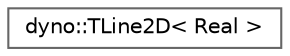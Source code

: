 digraph "Graphical Class Hierarchy"
{
 // LATEX_PDF_SIZE
  bgcolor="transparent";
  edge [fontname=Helvetica,fontsize=10,labelfontname=Helvetica,labelfontsize=10];
  node [fontname=Helvetica,fontsize=10,shape=box,height=0.2,width=0.4];
  rankdir="LR";
  Node0 [id="Node000000",label="dyno::TLine2D\< Real \>",height=0.2,width=0.4,color="grey40", fillcolor="white", style="filled",URL="$classdyno_1_1_t_line2_d.html",tooltip="1D geometric primitives in two-dimensional space"];
}
